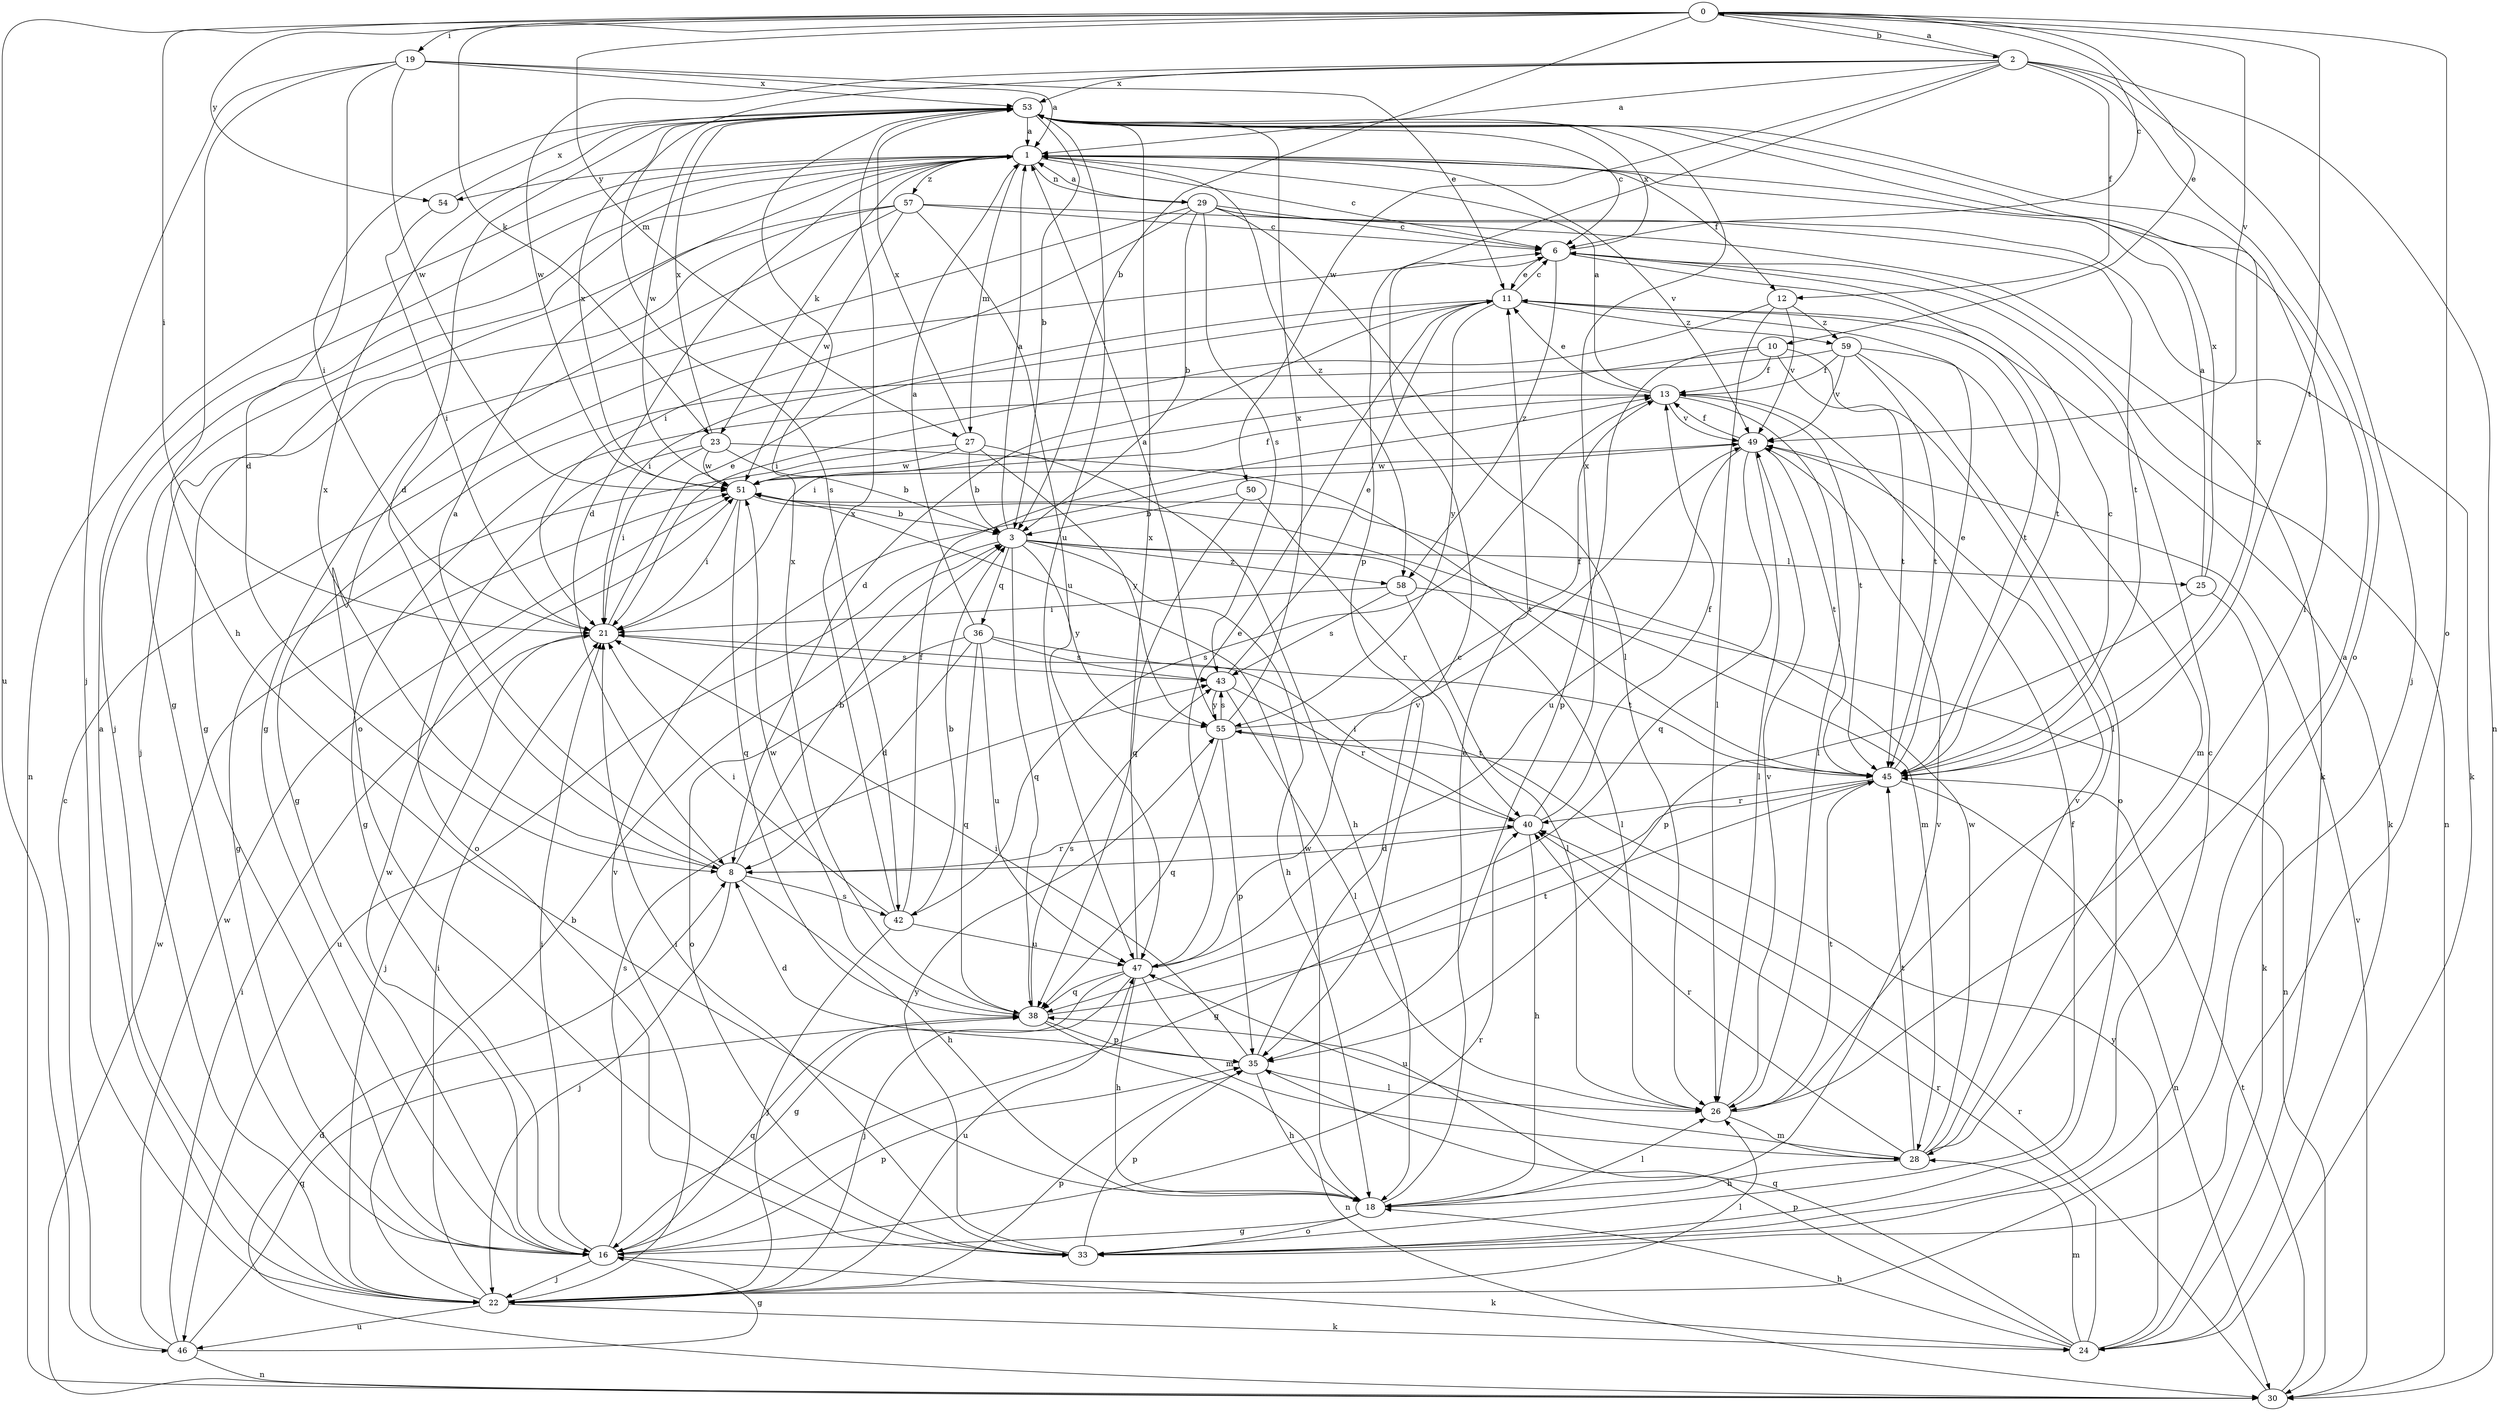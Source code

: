 strict digraph  {
0;
1;
2;
3;
6;
8;
10;
11;
12;
13;
16;
18;
19;
21;
22;
23;
24;
25;
26;
27;
28;
29;
30;
33;
35;
36;
38;
40;
42;
43;
45;
46;
47;
49;
50;
51;
53;
54;
55;
57;
58;
59;
0 -> 2  [label=b];
0 -> 3  [label=b];
0 -> 6  [label=c];
0 -> 10  [label=e];
0 -> 19  [label=i];
0 -> 21  [label=i];
0 -> 23  [label=k];
0 -> 27  [label=m];
0 -> 33  [label=o];
0 -> 45  [label=t];
0 -> 46  [label=u];
0 -> 49  [label=v];
0 -> 54  [label=y];
1 -> 6  [label=c];
1 -> 8  [label=d];
1 -> 12  [label=f];
1 -> 16  [label=g];
1 -> 22  [label=j];
1 -> 23  [label=k];
1 -> 27  [label=m];
1 -> 29  [label=n];
1 -> 30  [label=n];
1 -> 49  [label=v];
1 -> 54  [label=y];
1 -> 57  [label=z];
1 -> 58  [label=z];
2 -> 0  [label=a];
2 -> 1  [label=a];
2 -> 12  [label=f];
2 -> 22  [label=j];
2 -> 30  [label=n];
2 -> 33  [label=o];
2 -> 35  [label=p];
2 -> 42  [label=s];
2 -> 50  [label=w];
2 -> 51  [label=w];
2 -> 53  [label=x];
3 -> 1  [label=a];
3 -> 18  [label=h];
3 -> 25  [label=l];
3 -> 26  [label=l];
3 -> 36  [label=q];
3 -> 38  [label=q];
3 -> 46  [label=u];
3 -> 55  [label=y];
3 -> 58  [label=z];
6 -> 11  [label=e];
6 -> 30  [label=n];
6 -> 45  [label=t];
6 -> 53  [label=x];
6 -> 58  [label=z];
8 -> 1  [label=a];
8 -> 3  [label=b];
8 -> 18  [label=h];
8 -> 22  [label=j];
8 -> 40  [label=r];
8 -> 42  [label=s];
8 -> 53  [label=x];
10 -> 13  [label=f];
10 -> 21  [label=i];
10 -> 26  [label=l];
10 -> 35  [label=p];
10 -> 45  [label=t];
11 -> 6  [label=c];
11 -> 8  [label=d];
11 -> 21  [label=i];
11 -> 24  [label=k];
11 -> 45  [label=t];
11 -> 55  [label=y];
11 -> 59  [label=z];
12 -> 21  [label=i];
12 -> 26  [label=l];
12 -> 49  [label=v];
12 -> 59  [label=z];
13 -> 1  [label=a];
13 -> 11  [label=e];
13 -> 16  [label=g];
13 -> 26  [label=l];
13 -> 42  [label=s];
13 -> 45  [label=t];
13 -> 49  [label=v];
16 -> 21  [label=i];
16 -> 22  [label=j];
16 -> 24  [label=k];
16 -> 35  [label=p];
16 -> 38  [label=q];
16 -> 40  [label=r];
16 -> 43  [label=s];
16 -> 51  [label=w];
18 -> 11  [label=e];
18 -> 16  [label=g];
18 -> 26  [label=l];
18 -> 33  [label=o];
18 -> 49  [label=v];
18 -> 51  [label=w];
19 -> 1  [label=a];
19 -> 8  [label=d];
19 -> 11  [label=e];
19 -> 18  [label=h];
19 -> 22  [label=j];
19 -> 51  [label=w];
19 -> 53  [label=x];
21 -> 11  [label=e];
21 -> 22  [label=j];
21 -> 43  [label=s];
22 -> 1  [label=a];
22 -> 3  [label=b];
22 -> 21  [label=i];
22 -> 24  [label=k];
22 -> 26  [label=l];
22 -> 35  [label=p];
22 -> 46  [label=u];
22 -> 47  [label=u];
22 -> 49  [label=v];
23 -> 3  [label=b];
23 -> 21  [label=i];
23 -> 33  [label=o];
23 -> 45  [label=t];
23 -> 51  [label=w];
23 -> 53  [label=x];
24 -> 18  [label=h];
24 -> 28  [label=m];
24 -> 35  [label=p];
24 -> 38  [label=q];
24 -> 40  [label=r];
24 -> 55  [label=y];
25 -> 1  [label=a];
25 -> 24  [label=k];
25 -> 35  [label=p];
25 -> 53  [label=x];
26 -> 28  [label=m];
26 -> 45  [label=t];
26 -> 49  [label=v];
27 -> 3  [label=b];
27 -> 16  [label=g];
27 -> 18  [label=h];
27 -> 51  [label=w];
27 -> 53  [label=x];
27 -> 55  [label=y];
28 -> 1  [label=a];
28 -> 18  [label=h];
28 -> 40  [label=r];
28 -> 45  [label=t];
28 -> 47  [label=u];
28 -> 49  [label=v];
28 -> 51  [label=w];
29 -> 1  [label=a];
29 -> 3  [label=b];
29 -> 6  [label=c];
29 -> 16  [label=g];
29 -> 21  [label=i];
29 -> 24  [label=k];
29 -> 26  [label=l];
29 -> 43  [label=s];
29 -> 45  [label=t];
30 -> 8  [label=d];
30 -> 40  [label=r];
30 -> 45  [label=t];
30 -> 49  [label=v];
30 -> 51  [label=w];
33 -> 6  [label=c];
33 -> 13  [label=f];
33 -> 21  [label=i];
33 -> 35  [label=p];
33 -> 55  [label=y];
35 -> 6  [label=c];
35 -> 8  [label=d];
35 -> 18  [label=h];
35 -> 21  [label=i];
35 -> 26  [label=l];
36 -> 1  [label=a];
36 -> 8  [label=d];
36 -> 33  [label=o];
36 -> 38  [label=q];
36 -> 43  [label=s];
36 -> 45  [label=t];
36 -> 47  [label=u];
38 -> 30  [label=n];
38 -> 35  [label=p];
38 -> 43  [label=s];
38 -> 45  [label=t];
38 -> 51  [label=w];
38 -> 53  [label=x];
40 -> 8  [label=d];
40 -> 13  [label=f];
40 -> 18  [label=h];
40 -> 21  [label=i];
40 -> 53  [label=x];
42 -> 3  [label=b];
42 -> 13  [label=f];
42 -> 21  [label=i];
42 -> 22  [label=j];
42 -> 47  [label=u];
42 -> 53  [label=x];
43 -> 11  [label=e];
43 -> 26  [label=l];
43 -> 40  [label=r];
43 -> 55  [label=y];
45 -> 6  [label=c];
45 -> 11  [label=e];
45 -> 16  [label=g];
45 -> 30  [label=n];
45 -> 40  [label=r];
45 -> 53  [label=x];
46 -> 6  [label=c];
46 -> 16  [label=g];
46 -> 21  [label=i];
46 -> 30  [label=n];
46 -> 38  [label=q];
46 -> 51  [label=w];
47 -> 11  [label=e];
47 -> 16  [label=g];
47 -> 18  [label=h];
47 -> 22  [label=j];
47 -> 28  [label=m];
47 -> 38  [label=q];
47 -> 49  [label=v];
47 -> 53  [label=x];
49 -> 13  [label=f];
49 -> 26  [label=l];
49 -> 38  [label=q];
49 -> 45  [label=t];
49 -> 47  [label=u];
49 -> 51  [label=w];
50 -> 3  [label=b];
50 -> 38  [label=q];
50 -> 40  [label=r];
51 -> 3  [label=b];
51 -> 13  [label=f];
51 -> 21  [label=i];
51 -> 28  [label=m];
51 -> 38  [label=q];
51 -> 53  [label=x];
53 -> 1  [label=a];
53 -> 3  [label=b];
53 -> 6  [label=c];
53 -> 8  [label=d];
53 -> 21  [label=i];
53 -> 26  [label=l];
53 -> 47  [label=u];
53 -> 51  [label=w];
54 -> 21  [label=i];
54 -> 53  [label=x];
55 -> 1  [label=a];
55 -> 13  [label=f];
55 -> 35  [label=p];
55 -> 38  [label=q];
55 -> 43  [label=s];
55 -> 45  [label=t];
55 -> 53  [label=x];
57 -> 6  [label=c];
57 -> 16  [label=g];
57 -> 22  [label=j];
57 -> 24  [label=k];
57 -> 33  [label=o];
57 -> 47  [label=u];
57 -> 51  [label=w];
58 -> 21  [label=i];
58 -> 26  [label=l];
58 -> 30  [label=n];
58 -> 43  [label=s];
59 -> 13  [label=f];
59 -> 16  [label=g];
59 -> 28  [label=m];
59 -> 33  [label=o];
59 -> 45  [label=t];
59 -> 49  [label=v];
}
